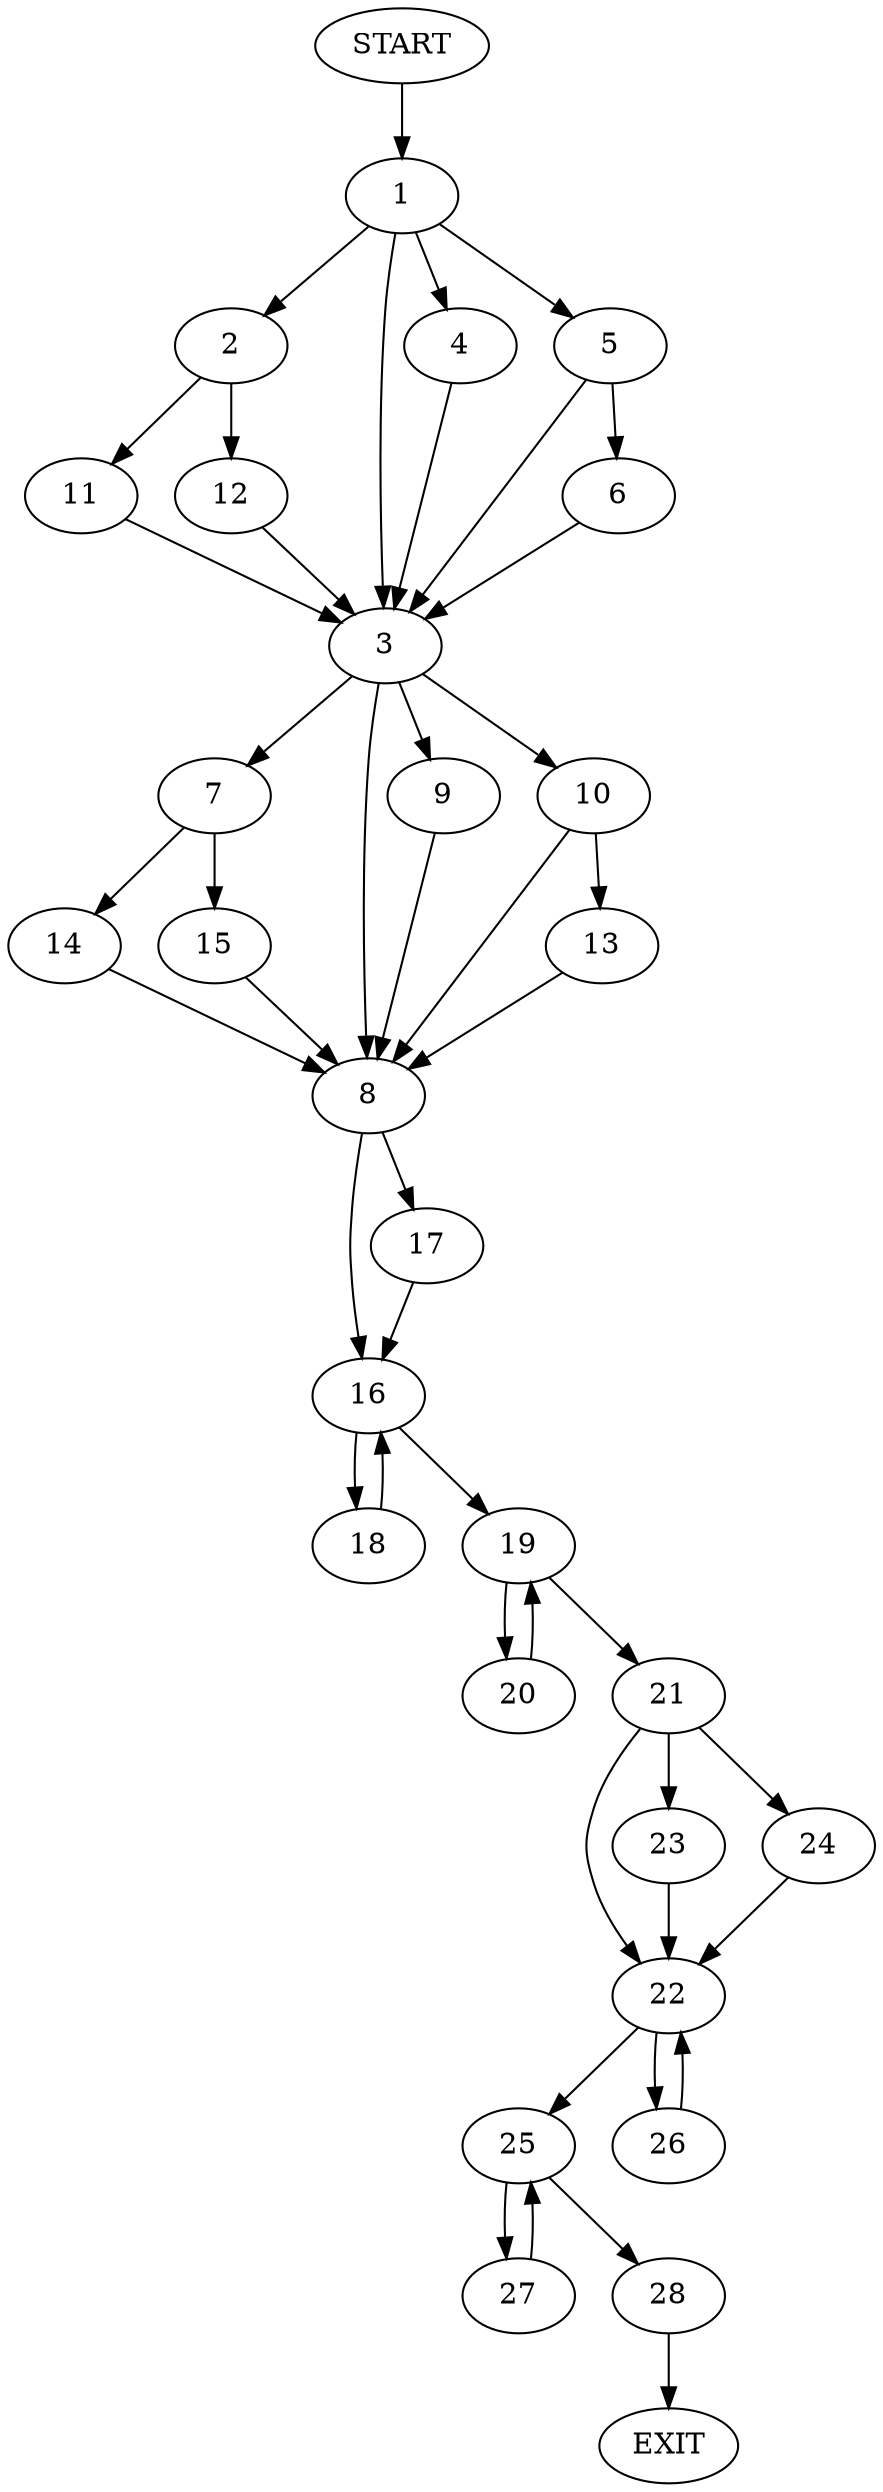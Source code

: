 digraph {
0 [label="START"]
29 [label="EXIT"]
0 -> 1
1 -> 2
1 -> 3
1 -> 4
1 -> 5
5 -> 6
5 -> 3
3 -> 7
3 -> 8
3 -> 9
3 -> 10
2 -> 11
2 -> 12
4 -> 3
6 -> 3
11 -> 3
12 -> 3
9 -> 8
10 -> 8
10 -> 13
7 -> 14
7 -> 15
8 -> 16
8 -> 17
13 -> 8
15 -> 8
14 -> 8
17 -> 16
16 -> 18
16 -> 19
19 -> 20
19 -> 21
18 -> 16
21 -> 22
21 -> 23
21 -> 24
20 -> 19
24 -> 22
22 -> 25
22 -> 26
23 -> 22
26 -> 22
25 -> 27
25 -> 28
27 -> 25
28 -> 29
}
